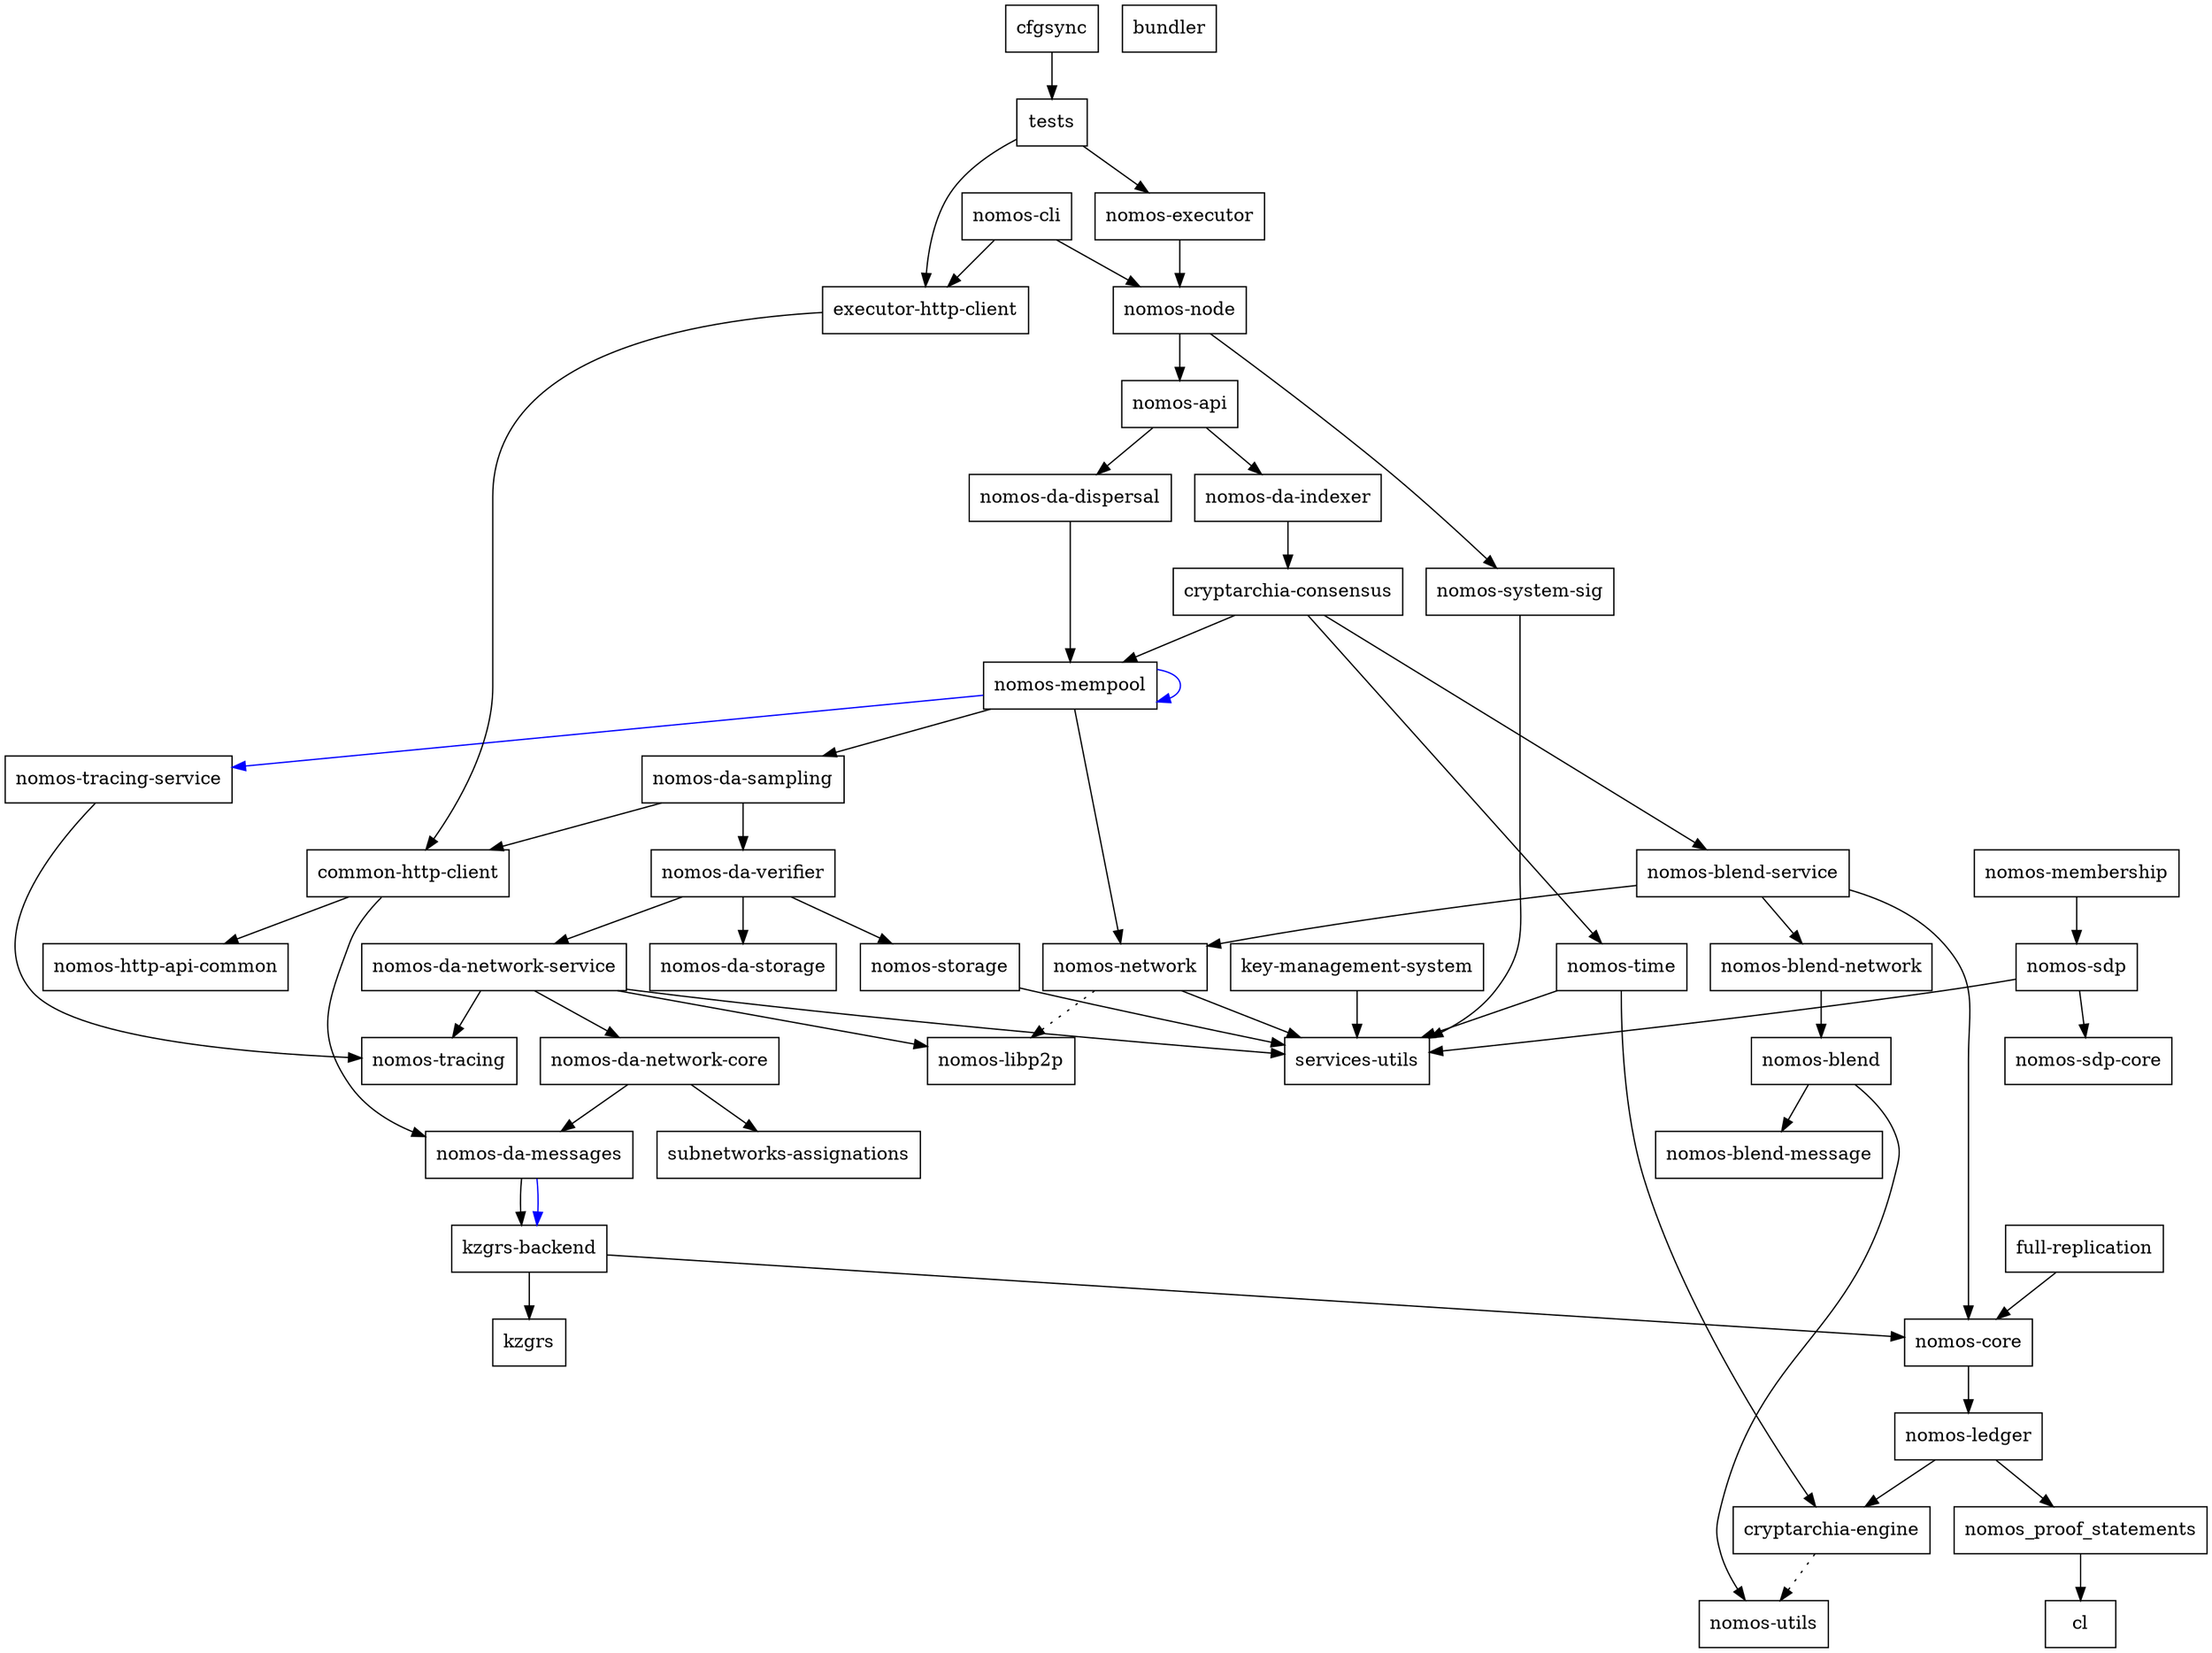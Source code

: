 digraph {
    0 [ label = "cryptarchia-engine" shape = box]
    1 [ label = "nomos-utils" shape = box]
    2 [ label = "nomos-ledger" shape = box]
    3 [ label = "cl" shape = box]
    4 [ label = "nomos_proof_statements" shape = box]
    5 [ label = "nomos-http-api-common" shape = box]
    6 [ label = "nomos-executor" shape = box]
    7 [ label = "kzgrs-backend" shape = box]
    8 [ label = "kzgrs" shape = box]
    9 [ label = "nomos-core" shape = box]
    10 [ label = "nomos-api" shape = box]
    11 [ label = "cryptarchia-consensus" shape = box]
    12 [ label = "nomos-blend-service" shape = box]
    13 [ label = "nomos-blend" shape = box]
    14 [ label = "nomos-blend-message" shape = box]
    15 [ label = "nomos-blend-network" shape = box]
    16 [ label = "nomos-libp2p" shape = box]
    17 [ label = "nomos-network" shape = box]
    18 [ label = "services-utils" shape = box]
    19 [ label = "nomos-da-sampling" shape = box]
    20 [ label = "common-http-client" shape = box]
    21 [ label = "nomos-da-messages" shape = box]
    22 [ label = "nomos-da-network-core" shape = box]
    23 [ label = "subnetworks-assignations" shape = box]
    24 [ label = "nomos-da-network-service" shape = box]
    25 [ label = "nomos-tracing" shape = box]
    26 [ label = "nomos-da-storage" shape = box]
    27 [ label = "nomos-da-verifier" shape = box]
    28 [ label = "nomos-storage" shape = box]
    29 [ label = "nomos-mempool" shape = box]
    30 [ label = "nomos-tracing-service" shape = box]
    31 [ label = "nomos-time" shape = box]
    32 [ label = "nomos-da-dispersal" shape = box]
    33 [ label = "nomos-da-indexer" shape = box]
    34 [ label = "nomos-node" shape = box]
    35 [ label = "nomos-system-sig" shape = box]
    36 [ label = "executor-http-client" shape = box]
    37 [ label = "bundler" shape = box]
    38 [ label = "nomos-cli" shape = box]
    39 [ label = "full-replication" shape = box]
    40 [ label = "nomos-sdp-core" shape = box]
    41 [ label = "key-management-system" shape = box]
    42 [ label = "nomos-membership" shape = box]
    43 [ label = "nomos-sdp" shape = box]
    44 [ label = "cfgsync" shape = box]
    45 [ label = "tests" shape = box]
    0 -> 1 [ style = dotted]
    2 -> 0 [ ]
    2 -> 4 [ ]
    4 -> 3 [ ]
    6 -> 34 [ ]
    7 -> 8 [ ]
    7 -> 9 [ ]
    9 -> 2 [ ]
    10 -> 32 [ ]
    10 -> 33 [ ]
    11 -> 12 [ ]
    11 -> 29 [ ]
    11 -> 31 [ ]
    12 -> 15 [ ]
    12 -> 9 [ ]
    12 -> 17 [ ]
    13 -> 14 [ ]
    13 -> 1 [ ]
    15 -> 13 [ ]
    17 -> 16 [ style = dotted]
    17 -> 18 [ ]
    19 -> 20 [ ]
    19 -> 27 [ ]
    20 -> 21 [ ]
    20 -> 5 [ ]
    21 -> 7 [ ]
    21 -> 7 [ color = blue]
    22 -> 21 [ ]
    22 -> 23 [ ]
    24 -> 22 [ ]
    24 -> 16 [ ]
    24 -> 25 [ ]
    24 -> 18 [ ]
    27 -> 24 [ ]
    27 -> 26 [ ]
    27 -> 28 [ ]
    28 -> 18 [ ]
    29 -> 19 [ ]
    29 -> 29 [ color = blue]
    29 -> 17 [ ]
    29 -> 30 [ color = blue]
    30 -> 25 [ ]
    31 -> 0 [ ]
    31 -> 18 [ ]
    32 -> 29 [ ]
    33 -> 11 [ ]
    34 -> 10 [ ]
    34 -> 35 [ ]
    35 -> 18 [ ]
    36 -> 20 [ ]
    38 -> 36 [ ]
    38 -> 34 [ ]
    39 -> 9 [ ]
    41 -> 18 [ ]
    42 -> 43 [ ]
    43 -> 40 [ ]
    43 -> 18 [ ]
    44 -> 45 [ ]
    45 -> 36 [ ]
    45 -> 6 [ ]
}

